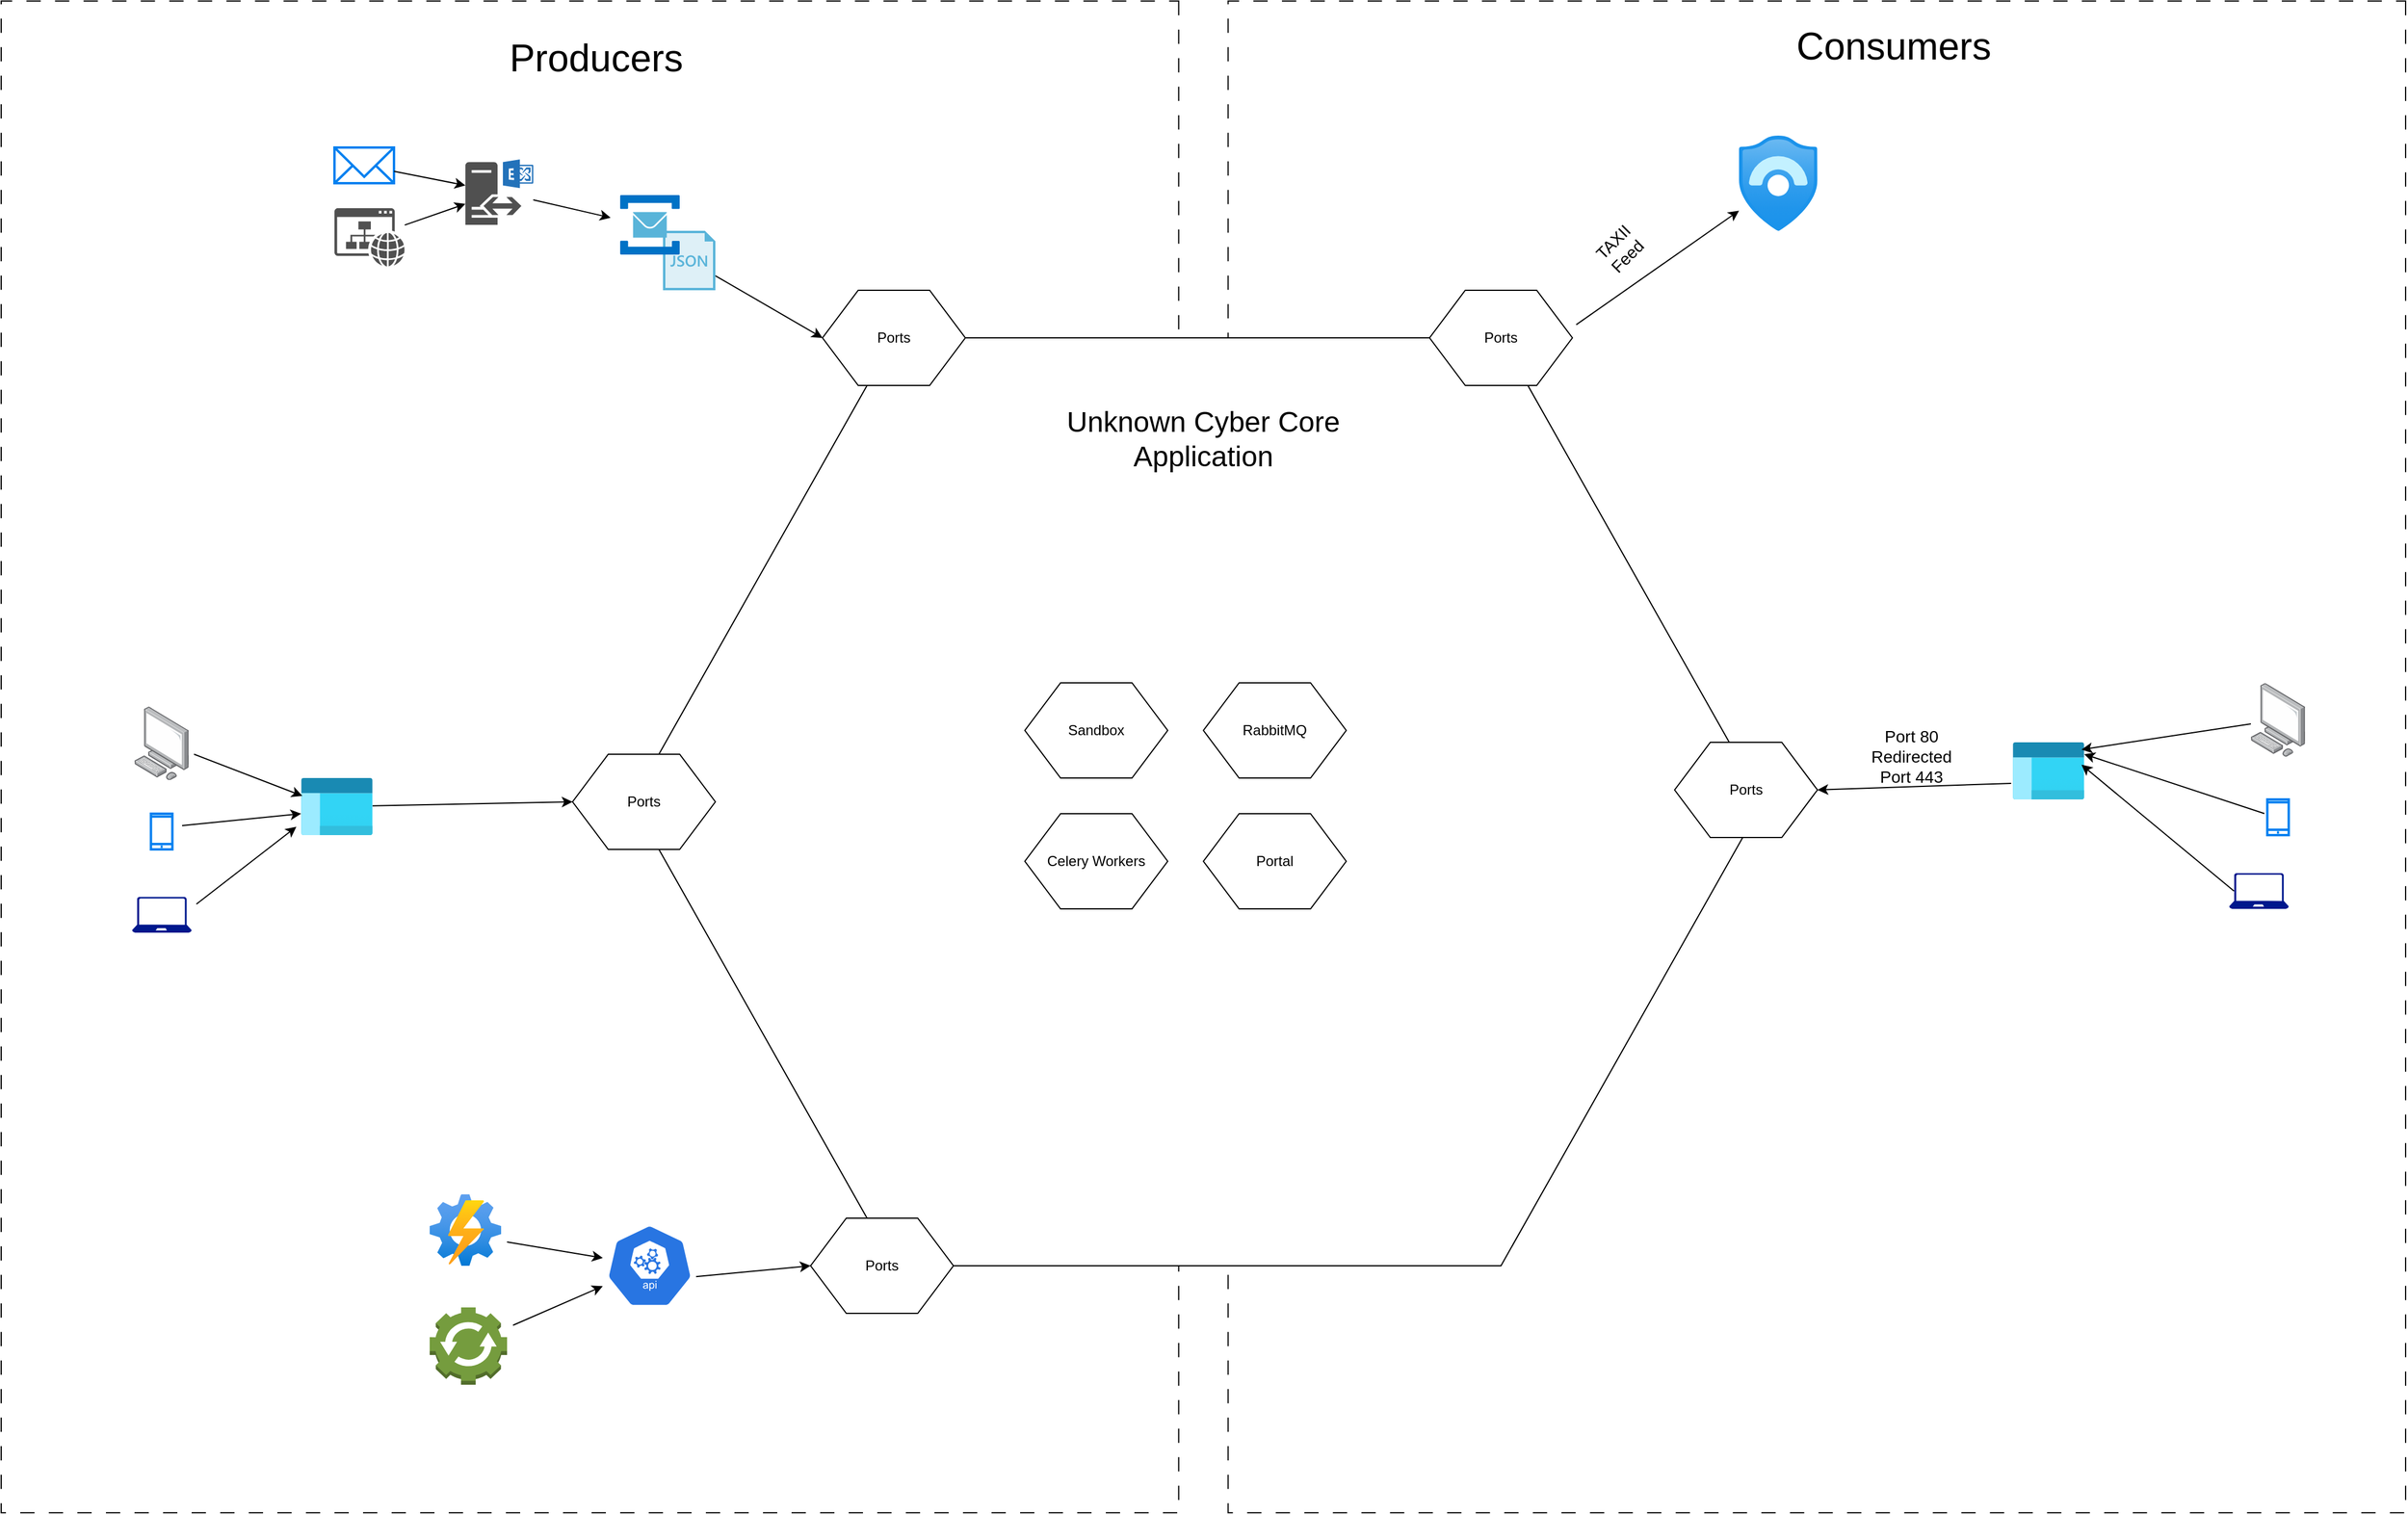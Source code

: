 <mxfile version="21.6.8" type="device">
  <diagram name="Page-1" id="z9VQ8VyXXd_uXI_YR1s-">
    <mxGraphModel dx="2899" dy="2287" grid="1" gridSize="10" guides="1" tooltips="1" connect="1" arrows="1" fold="1" page="1" pageScale="1" pageWidth="850" pageHeight="1100" math="0" shadow="0">
      <root>
        <mxCell id="0" />
        <mxCell id="1" parent="0" />
        <mxCell id="06CCblK8_iFs-0aNecfg-1" value="" style="rounded=0;whiteSpace=wrap;html=1;rotation=90;dashed=1;dashPattern=12 12;fillColor=none;" parent="1" vertex="1">
          <mxGeometry x="390" y="-82.35" width="1270.76" height="989.25" as="geometry" />
        </mxCell>
        <mxCell id="06CCblK8_iFs-0aNecfg-2" value="" style="rounded=0;whiteSpace=wrap;html=1;rotation=90;dashed=1;dashPattern=12 12;fillColor=none;" parent="1" vertex="1">
          <mxGeometry x="-640.76" y="-82.35" width="1270.76" height="989.25" as="geometry" />
        </mxCell>
        <mxCell id="06CCblK8_iFs-0aNecfg-3" value="" style="shape=hexagon;perimeter=hexagonPerimeter2;whiteSpace=wrap;html=1;fixedSize=1;size=220;" parent="1" vertex="1">
          <mxGeometry x="30" y="60" width="950" height="780" as="geometry" />
        </mxCell>
        <mxCell id="06CCblK8_iFs-0aNecfg-4" value="Sandbox" style="shape=hexagon;perimeter=hexagonPerimeter2;whiteSpace=wrap;html=1;fixedSize=1;size=30;" parent="1" vertex="1">
          <mxGeometry x="360" y="350" width="120" height="80" as="geometry" />
        </mxCell>
        <mxCell id="06CCblK8_iFs-0aNecfg-5" value="Celery Workers" style="shape=hexagon;perimeter=hexagonPerimeter2;whiteSpace=wrap;html=1;fixedSize=1;size=30;" parent="1" vertex="1">
          <mxGeometry x="360" y="460" width="120" height="80" as="geometry" />
        </mxCell>
        <mxCell id="06CCblK8_iFs-0aNecfg-6" value="RabbitMQ" style="shape=hexagon;perimeter=hexagonPerimeter2;whiteSpace=wrap;html=1;fixedSize=1;size=30;" parent="1" vertex="1">
          <mxGeometry x="510" y="350" width="120" height="80" as="geometry" />
        </mxCell>
        <mxCell id="06CCblK8_iFs-0aNecfg-7" value="Portal" style="shape=hexagon;perimeter=hexagonPerimeter2;whiteSpace=wrap;html=1;fixedSize=1;size=30;" parent="1" vertex="1">
          <mxGeometry x="510" y="460" width="120" height="80" as="geometry" />
        </mxCell>
        <mxCell id="06CCblK8_iFs-0aNecfg-8" value="Ports" style="shape=hexagon;perimeter=hexagonPerimeter2;whiteSpace=wrap;html=1;fixedSize=1;size=30;" parent="1" vertex="1">
          <mxGeometry x="-20" y="410" width="120" height="80" as="geometry" />
        </mxCell>
        <mxCell id="06CCblK8_iFs-0aNecfg-9" value="Ports" style="shape=hexagon;perimeter=hexagonPerimeter2;whiteSpace=wrap;html=1;fixedSize=1;size=30;" parent="1" vertex="1">
          <mxGeometry x="190" y="20" width="120" height="80" as="geometry" />
        </mxCell>
        <mxCell id="06CCblK8_iFs-0aNecfg-10" value="Ports" style="shape=hexagon;perimeter=hexagonPerimeter2;whiteSpace=wrap;html=1;fixedSize=1;size=30;" parent="1" vertex="1">
          <mxGeometry x="180" y="800" width="120" height="80" as="geometry" />
        </mxCell>
        <mxCell id="06CCblK8_iFs-0aNecfg-13" value="" style="image;aspect=fixed;html=1;points=[];align=center;fontSize=12;image=img/lib/azure2/general/Management_Portal.svg;" parent="1" vertex="1">
          <mxGeometry x="-248" y="430" width="60" height="48" as="geometry" />
        </mxCell>
        <mxCell id="06CCblK8_iFs-0aNecfg-14" value="" style="sketch=0;html=1;dashed=0;whitespace=wrap;fillColor=#2875E2;strokeColor=#ffffff;points=[[0.005,0.63,0],[0.1,0.2,0],[0.9,0.2,0],[0.5,0,0],[0.995,0.63,0],[0.72,0.99,0],[0.5,1,0],[0.28,0.99,0]];verticalLabelPosition=bottom;align=center;verticalAlign=top;shape=mxgraph.kubernetes.icon;prIcon=api" parent="1" vertex="1">
          <mxGeometry x="5.4" y="805" width="78.8" height="70" as="geometry" />
        </mxCell>
        <mxCell id="06CCblK8_iFs-0aNecfg-15" value="" style="image;points=[];aspect=fixed;html=1;align=center;shadow=0;dashed=0;image=img/lib/allied_telesis/computer_and_terminals/Personal_Computer.svg;" parent="1" vertex="1">
          <mxGeometry x="-388" y="370" width="45.6" height="61.8" as="geometry" />
        </mxCell>
        <mxCell id="06CCblK8_iFs-0aNecfg-16" value="" style="html=1;verticalLabelPosition=bottom;align=center;labelBackgroundColor=#ffffff;verticalAlign=top;strokeWidth=2;strokeColor=#0080F0;shadow=0;dashed=0;shape=mxgraph.ios7.icons.smartphone;" parent="1" vertex="1">
          <mxGeometry x="-374.2" y="460" width="18" height="30" as="geometry" />
        </mxCell>
        <mxCell id="06CCblK8_iFs-0aNecfg-17" value="" style="sketch=0;aspect=fixed;pointerEvents=1;shadow=0;dashed=0;html=1;strokeColor=none;labelPosition=center;verticalLabelPosition=bottom;verticalAlign=top;align=center;fillColor=#00188D;shape=mxgraph.azure.laptop" parent="1" vertex="1">
          <mxGeometry x="-390" y="530" width="50" height="30" as="geometry" />
        </mxCell>
        <mxCell id="06CCblK8_iFs-0aNecfg-18" value="" style="endArrow=classic;html=1;rounded=0;entryX=0.017;entryY=0.313;entryDx=0;entryDy=0;entryPerimeter=0;" parent="1" target="06CCblK8_iFs-0aNecfg-13" edge="1">
          <mxGeometry width="50" height="50" relative="1" as="geometry">
            <mxPoint x="-338" y="410" as="sourcePoint" />
            <mxPoint x="12" y="530" as="targetPoint" />
          </mxGeometry>
        </mxCell>
        <mxCell id="06CCblK8_iFs-0aNecfg-19" value="" style="endArrow=classic;html=1;rounded=0;" parent="1" edge="1">
          <mxGeometry width="50" height="50" relative="1" as="geometry">
            <mxPoint x="-348" y="470" as="sourcePoint" />
            <mxPoint x="-248" y="460" as="targetPoint" />
          </mxGeometry>
        </mxCell>
        <mxCell id="06CCblK8_iFs-0aNecfg-20" value="" style="endArrow=classic;html=1;rounded=0;entryX=-0.067;entryY=0.854;entryDx=0;entryDy=0;entryPerimeter=0;exitX=1.08;exitY=0.2;exitDx=0;exitDy=0;exitPerimeter=0;" parent="1" source="06CCblK8_iFs-0aNecfg-17" target="06CCblK8_iFs-0aNecfg-13" edge="1">
          <mxGeometry width="50" height="50" relative="1" as="geometry">
            <mxPoint x="-318" y="430" as="sourcePoint" />
            <mxPoint x="-227" y="465" as="targetPoint" />
          </mxGeometry>
        </mxCell>
        <mxCell id="06CCblK8_iFs-0aNecfg-21" value="" style="endArrow=classic;html=1;rounded=0;entryX=0;entryY=0.5;entryDx=0;entryDy=0;" parent="1" source="06CCblK8_iFs-0aNecfg-13" target="06CCblK8_iFs-0aNecfg-8" edge="1">
          <mxGeometry width="50" height="50" relative="1" as="geometry">
            <mxPoint y="570" as="sourcePoint" />
            <mxPoint x="50" y="520" as="targetPoint" />
          </mxGeometry>
        </mxCell>
        <mxCell id="06CCblK8_iFs-0aNecfg-22" value="" style="endArrow=classic;html=1;rounded=0;entryX=0;entryY=0.5;entryDx=0;entryDy=0;exitX=0.995;exitY=0.63;exitDx=0;exitDy=0;exitPerimeter=0;" parent="1" source="06CCblK8_iFs-0aNecfg-14" target="06CCblK8_iFs-0aNecfg-10" edge="1">
          <mxGeometry width="50" height="50" relative="1" as="geometry">
            <mxPoint y="570" as="sourcePoint" />
            <mxPoint x="50" y="520" as="targetPoint" />
          </mxGeometry>
        </mxCell>
        <mxCell id="06CCblK8_iFs-0aNecfg-23" value="" style="endArrow=classic;html=1;rounded=0;entryX=0;entryY=0.5;entryDx=0;entryDy=0;" parent="1" source="06CCblK8_iFs-0aNecfg-12" target="06CCblK8_iFs-0aNecfg-9" edge="1">
          <mxGeometry width="50" height="50" relative="1" as="geometry">
            <mxPoint y="90" as="sourcePoint" />
            <mxPoint x="50" y="40" as="targetPoint" />
          </mxGeometry>
        </mxCell>
        <mxCell id="06CCblK8_iFs-0aNecfg-24" value="" style="html=1;verticalLabelPosition=bottom;align=center;labelBackgroundColor=#ffffff;verticalAlign=top;strokeWidth=2;strokeColor=#0080F0;shadow=0;dashed=0;shape=mxgraph.ios7.icons.mail;" parent="1" vertex="1">
          <mxGeometry x="-220" y="-100" width="50" height="30" as="geometry" />
        </mxCell>
        <mxCell id="06CCblK8_iFs-0aNecfg-25" value="" style="sketch=0;pointerEvents=1;shadow=0;dashed=0;html=1;strokeColor=none;fillColor=#505050;labelPosition=center;verticalLabelPosition=bottom;verticalAlign=top;outlineConnect=0;align=center;shape=mxgraph.office.concepts.website;" parent="1" vertex="1">
          <mxGeometry x="-220" y="-49" width="59" height="49" as="geometry" />
        </mxCell>
        <mxCell id="06CCblK8_iFs-0aNecfg-26" value="" style="sketch=0;pointerEvents=1;shadow=0;dashed=0;html=1;strokeColor=none;fillColor=#505050;labelPosition=center;verticalLabelPosition=bottom;verticalAlign=top;outlineConnect=0;align=center;shape=mxgraph.office.servers.exchange_edge_transport_server;" parent="1" vertex="1">
          <mxGeometry x="-110" y="-90" width="57" height="55" as="geometry" />
        </mxCell>
        <mxCell id="06CCblK8_iFs-0aNecfg-27" value="" style="endArrow=classic;html=1;rounded=0;entryX=0.012;entryY=0.414;entryDx=0;entryDy=0;entryPerimeter=0;" parent="1" source="06CCblK8_iFs-0aNecfg-26" edge="1">
          <mxGeometry width="50" height="50" relative="1" as="geometry">
            <mxPoint y="90" as="sourcePoint" />
            <mxPoint x="12.006" y="-41.02" as="targetPoint" />
          </mxGeometry>
        </mxCell>
        <mxCell id="06CCblK8_iFs-0aNecfg-28" value="" style="endArrow=classic;html=1;rounded=0;" parent="1" source="06CCblK8_iFs-0aNecfg-24" target="06CCblK8_iFs-0aNecfg-26" edge="1">
          <mxGeometry width="50" height="50" relative="1" as="geometry">
            <mxPoint y="90" as="sourcePoint" />
            <mxPoint x="50" y="40" as="targetPoint" />
          </mxGeometry>
        </mxCell>
        <mxCell id="06CCblK8_iFs-0aNecfg-29" value="" style="endArrow=classic;html=1;rounded=0;" parent="1" source="06CCblK8_iFs-0aNecfg-25" target="06CCblK8_iFs-0aNecfg-26" edge="1">
          <mxGeometry width="50" height="50" relative="1" as="geometry">
            <mxPoint y="90" as="sourcePoint" />
            <mxPoint x="50" y="40" as="targetPoint" />
          </mxGeometry>
        </mxCell>
        <mxCell id="06CCblK8_iFs-0aNecfg-30" value="" style="image;aspect=fixed;html=1;points=[];align=center;fontSize=12;image=img/lib/azure2/management_governance/Automation_Accounts.svg;" parent="1" vertex="1">
          <mxGeometry x="-140" y="780" width="60" height="60" as="geometry" />
        </mxCell>
        <mxCell id="06CCblK8_iFs-0aNecfg-31" value="" style="outlineConnect=0;dashed=0;verticalLabelPosition=bottom;verticalAlign=top;align=center;html=1;shape=mxgraph.aws3.automation;fillColor=#759C3E;gradientColor=none;" parent="1" vertex="1">
          <mxGeometry x="-140" y="875" width="65" height="65" as="geometry" />
        </mxCell>
        <mxCell id="06CCblK8_iFs-0aNecfg-32" value="" style="endArrow=classic;html=1;rounded=0;exitX=1.083;exitY=0.667;exitDx=0;exitDy=0;exitPerimeter=0;" parent="1" source="06CCblK8_iFs-0aNecfg-30" target="06CCblK8_iFs-0aNecfg-14" edge="1">
          <mxGeometry width="50" height="50" relative="1" as="geometry">
            <mxPoint y="690" as="sourcePoint" />
            <mxPoint x="50" y="640" as="targetPoint" />
          </mxGeometry>
        </mxCell>
        <mxCell id="06CCblK8_iFs-0aNecfg-33" value="" style="endArrow=classic;html=1;rounded=0;" parent="1" target="06CCblK8_iFs-0aNecfg-14" edge="1">
          <mxGeometry width="50" height="50" relative="1" as="geometry">
            <mxPoint x="-70" y="890" as="sourcePoint" />
            <mxPoint x="50" y="640" as="targetPoint" />
          </mxGeometry>
        </mxCell>
        <mxCell id="06CCblK8_iFs-0aNecfg-34" value="&lt;font style=&quot;font-size: 32px;&quot;&gt;Producers&lt;/font&gt;" style="text;html=1;strokeColor=none;fillColor=none;align=center;verticalAlign=middle;whiteSpace=wrap;rounded=0;" parent="1" vertex="1">
          <mxGeometry x="-20" y="-190" width="40" height="30" as="geometry" />
        </mxCell>
        <mxCell id="06CCblK8_iFs-0aNecfg-35" value="&lt;font style=&quot;font-size: 32px;&quot;&gt;Consumers&lt;/font&gt;" style="text;html=1;strokeColor=none;fillColor=none;align=center;verticalAlign=middle;whiteSpace=wrap;rounded=0;" parent="1" vertex="1">
          <mxGeometry x="1070" y="-200" width="40" height="30" as="geometry" />
        </mxCell>
        <mxCell id="06CCblK8_iFs-0aNecfg-36" value="&lt;font style=&quot;font-size: 24px;&quot;&gt;Unknown Cyber Core Application&lt;/font&gt;" style="text;html=1;strokeColor=none;fillColor=none;align=center;verticalAlign=middle;whiteSpace=wrap;rounded=0;" parent="1" vertex="1">
          <mxGeometry x="380" y="130" width="260" height="30" as="geometry" />
        </mxCell>
        <mxCell id="ZF4_QcFy91cPp-O4kVIF-1" value="Ports" style="shape=hexagon;perimeter=hexagonPerimeter2;whiteSpace=wrap;html=1;fixedSize=1;size=30;" parent="1" vertex="1">
          <mxGeometry x="700" y="20" width="120" height="80" as="geometry" />
        </mxCell>
        <mxCell id="ZF4_QcFy91cPp-O4kVIF-2" value="" style="image;aspect=fixed;html=1;points=[];align=center;fontSize=12;image=img/lib/azure2/security/Azure_Sentinel.svg;" parent="1" vertex="1">
          <mxGeometry x="960" y="-110" width="65.88" height="80" as="geometry" />
        </mxCell>
        <mxCell id="ZF4_QcFy91cPp-O4kVIF-3" value="" style="endArrow=classic;html=1;rounded=0;exitX=1.027;exitY=0.362;exitDx=0;exitDy=0;exitPerimeter=0;" parent="1" source="ZF4_QcFy91cPp-O4kVIF-1" target="ZF4_QcFy91cPp-O4kVIF-2" edge="1">
          <mxGeometry width="50" height="50" relative="1" as="geometry">
            <mxPoint x="540" y="220" as="sourcePoint" />
            <mxPoint x="590" y="170" as="targetPoint" />
          </mxGeometry>
        </mxCell>
        <mxCell id="ZF4_QcFy91cPp-O4kVIF-4" value="&lt;font style=&quot;font-size: 14px;&quot;&gt;TAXII Feed&lt;/font&gt;" style="text;html=1;strokeColor=none;fillColor=none;align=center;verticalAlign=middle;whiteSpace=wrap;rounded=0;rotation=-45;" parent="1" vertex="1">
          <mxGeometry x="830" y="-30" width="60" height="30" as="geometry" />
        </mxCell>
        <mxCell id="ZF4_QcFy91cPp-O4kVIF-12" value="" style="image;aspect=fixed;html=1;points=[];align=center;fontSize=12;image=img/lib/azure2/general/Management_Portal.svg;" parent="1" vertex="1">
          <mxGeometry x="1190" y="400" width="60" height="48" as="geometry" />
        </mxCell>
        <mxCell id="ZF4_QcFy91cPp-O4kVIF-13" value="" style="image;points=[];aspect=fixed;html=1;align=center;shadow=0;dashed=0;image=img/lib/allied_telesis/computer_and_terminals/Personal_Computer.svg;" parent="1" vertex="1">
          <mxGeometry x="1390" y="350.2" width="45.6" height="61.8" as="geometry" />
        </mxCell>
        <mxCell id="ZF4_QcFy91cPp-O4kVIF-14" value="" style="html=1;verticalLabelPosition=bottom;align=center;labelBackgroundColor=#ffffff;verticalAlign=top;strokeWidth=2;strokeColor=#0080F0;shadow=0;dashed=0;shape=mxgraph.ios7.icons.smartphone;" parent="1" vertex="1">
          <mxGeometry x="1403.8" y="448" width="18" height="30" as="geometry" />
        </mxCell>
        <mxCell id="ZF4_QcFy91cPp-O4kVIF-15" value="" style="sketch=0;aspect=fixed;pointerEvents=1;shadow=0;dashed=0;html=1;strokeColor=none;labelPosition=center;verticalLabelPosition=bottom;verticalAlign=top;align=center;fillColor=#00188D;shape=mxgraph.azure.laptop" parent="1" vertex="1">
          <mxGeometry x="1371.8" y="510" width="50" height="30" as="geometry" />
        </mxCell>
        <mxCell id="ZF4_QcFy91cPp-O4kVIF-16" value="" style="endArrow=classic;html=1;rounded=0;entryX=0.962;entryY=0.127;entryDx=0;entryDy=0;entryPerimeter=0;" parent="1" source="ZF4_QcFy91cPp-O4kVIF-13" target="ZF4_QcFy91cPp-O4kVIF-12" edge="1">
          <mxGeometry width="50" height="50" relative="1" as="geometry">
            <mxPoint x="1372" y="-420" as="sourcePoint" />
            <mxPoint x="1270" y="430" as="targetPoint" />
            <Array as="points" />
          </mxGeometry>
        </mxCell>
        <mxCell id="ZF4_QcFy91cPp-O4kVIF-17" value="" style="endArrow=classic;html=1;rounded=0;exitX=-0.135;exitY=0.397;exitDx=0;exitDy=0;exitPerimeter=0;" parent="1" source="ZF4_QcFy91cPp-O4kVIF-14" edge="1">
          <mxGeometry width="50" height="50" relative="1" as="geometry">
            <mxPoint x="1362" y="-360" as="sourcePoint" />
            <mxPoint x="1250" y="410" as="targetPoint" />
          </mxGeometry>
        </mxCell>
        <mxCell id="ZF4_QcFy91cPp-O4kVIF-18" value="" style="endArrow=classic;html=1;rounded=0;entryX=0.962;entryY=0.392;entryDx=0;entryDy=0;entryPerimeter=0;exitX=0.08;exitY=0.5;exitDx=0;exitDy=0;exitPerimeter=0;" parent="1" source="ZF4_QcFy91cPp-O4kVIF-15" target="ZF4_QcFy91cPp-O4kVIF-12" edge="1">
          <mxGeometry width="50" height="50" relative="1" as="geometry">
            <mxPoint x="1392" y="-400" as="sourcePoint" />
            <mxPoint x="1483" y="-365" as="targetPoint" />
          </mxGeometry>
        </mxCell>
        <mxCell id="ZF4_QcFy91cPp-O4kVIF-20" value="Ports" style="shape=hexagon;perimeter=hexagonPerimeter2;whiteSpace=wrap;html=1;fixedSize=1;size=30;" parent="1" vertex="1">
          <mxGeometry x="905.88" y="400" width="120" height="80" as="geometry" />
        </mxCell>
        <mxCell id="ZF4_QcFy91cPp-O4kVIF-21" value="" style="endArrow=classic;html=1;rounded=0;exitX=-0.023;exitY=0.718;exitDx=0;exitDy=0;entryX=1;entryY=0.5;entryDx=0;entryDy=0;exitPerimeter=0;" parent="1" source="ZF4_QcFy91cPp-O4kVIF-12" target="ZF4_QcFy91cPp-O4kVIF-20" edge="1">
          <mxGeometry width="50" height="50" relative="1" as="geometry">
            <mxPoint x="833" y="59" as="sourcePoint" />
            <mxPoint x="970" y="-37" as="targetPoint" />
          </mxGeometry>
        </mxCell>
        <mxCell id="ZF4_QcFy91cPp-O4kVIF-22" value="&lt;font style=&quot;font-size: 14px;&quot;&gt;Port 80 Redirected&lt;br&gt;Port 443&lt;/font&gt;" style="text;html=1;strokeColor=none;fillColor=none;align=center;verticalAlign=middle;whiteSpace=wrap;rounded=0;" parent="1" vertex="1">
          <mxGeometry x="1050" y="397.28" width="110" height="30" as="geometry" />
        </mxCell>
        <mxCell id="06CCblK8_iFs-0aNecfg-12" value="" style="image;sketch=0;aspect=fixed;html=1;points=[];align=center;fontSize=12;image=img/lib/mscae/Templates.svg;" parent="1" vertex="1">
          <mxGeometry x="56" y="-30" width="44" height="50" as="geometry" />
        </mxCell>
        <mxCell id="jZ1deiU2e2fGRVUSsXFT-1" value="" style="image;sketch=0;aspect=fixed;html=1;points=[];align=center;fontSize=12;image=img/lib/mscae/Service_Bus.svg;" vertex="1" parent="1">
          <mxGeometry x="20" y="-60" width="50" height="50" as="geometry" />
        </mxCell>
      </root>
    </mxGraphModel>
  </diagram>
</mxfile>
